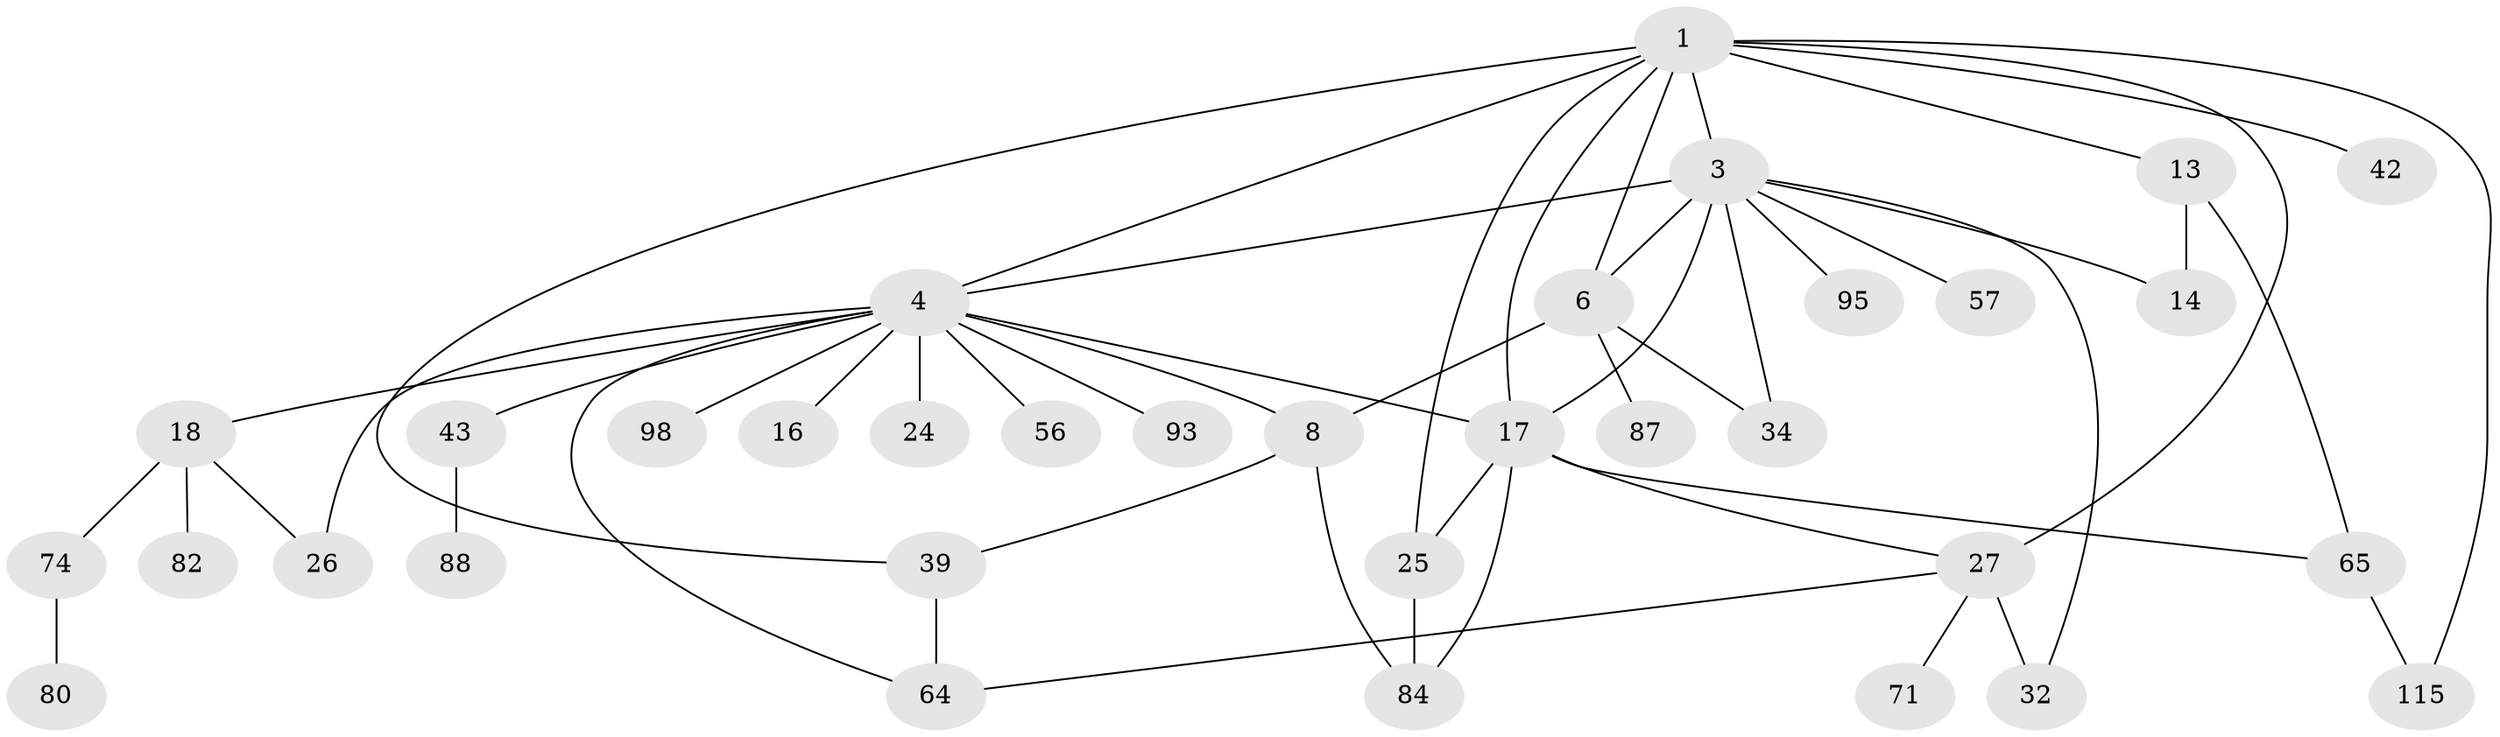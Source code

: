 // original degree distribution, {3: 0.20689655172413793, 6: 0.034482758620689655, 8: 0.008620689655172414, 5: 0.04310344827586207, 4: 0.09482758620689655, 2: 0.29310344827586204, 1: 0.3103448275862069, 7: 0.008620689655172414}
// Generated by graph-tools (version 1.1) at 2025/16/03/04/25 18:16:50]
// undirected, 34 vertices, 51 edges
graph export_dot {
graph [start="1"]
  node [color=gray90,style=filled];
  1 [super="+55+2"];
  3 [super="+23+9"];
  4 [super="+11+36+22"];
  6 [super="+7"];
  8 [super="+12+114+94"];
  13 [super="+103+40+90+31+29"];
  14 [super="+47+33"];
  16;
  17 [super="+46+85"];
  18 [super="+45"];
  24;
  25 [super="+97+54+51+41"];
  26 [super="+61"];
  27 [super="+63+28"];
  32 [super="+113+108+69"];
  34 [super="+92+44+35"];
  39 [super="+68"];
  42;
  43;
  56;
  57;
  64 [super="+66+76"];
  65 [super="+73"];
  71;
  74 [super="+75"];
  80;
  82;
  84 [super="+99"];
  87 [super="+89"];
  88;
  93;
  95;
  98;
  115;
  1 -- 3;
  1 -- 25 [weight=2];
  1 -- 4;
  1 -- 39;
  1 -- 42;
  1 -- 13;
  1 -- 17;
  1 -- 115;
  1 -- 27 [weight=2];
  1 -- 6;
  3 -- 6 [weight=2];
  3 -- 32;
  3 -- 34;
  3 -- 4;
  3 -- 17;
  3 -- 95;
  3 -- 57;
  3 -- 14;
  4 -- 26;
  4 -- 8;
  4 -- 43;
  4 -- 16;
  4 -- 17;
  4 -- 18;
  4 -- 24;
  4 -- 56;
  4 -- 64;
  4 -- 98;
  4 -- 93;
  6 -- 8;
  6 -- 34;
  6 -- 87;
  8 -- 84;
  8 -- 39;
  13 -- 65;
  13 -- 14;
  17 -- 65;
  17 -- 84;
  17 -- 25;
  17 -- 27;
  18 -- 26;
  18 -- 82;
  18 -- 74;
  25 -- 84;
  27 -- 64;
  27 -- 71;
  27 -- 32 [weight=2];
  39 -- 64;
  43 -- 88;
  65 -- 115;
  74 -- 80;
}
